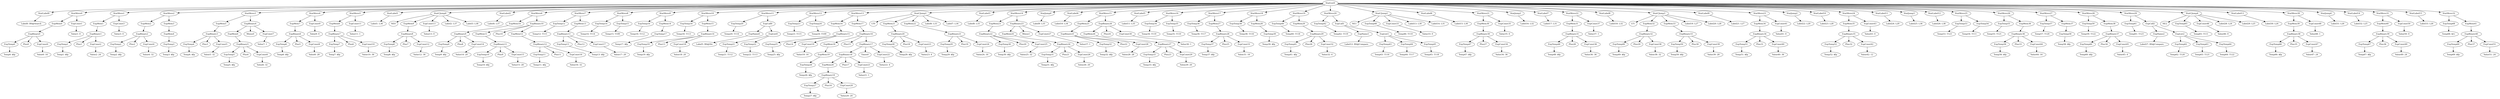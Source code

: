 digraph {
	ordering = out;
	ExpTemp68 -> "Temp68: $rv";
	ExpConst50 -> "Value50: 0";
	StatMove31 -> ExpMem40;
	StatMove31 -> ExpConst50;
	ExpMem40 -> ExpBinary39;
	ExpBinary39 -> ExpTemp67;
	ExpBinary39 -> Plus36;
	ExpBinary39 -> ExpConst49;
	StatLabel14 -> "Label32: L25";
	ExpConst48 -> "Value48: 1";
	ExpBinary40 -> ExpTemp69;
	ExpBinary40 -> Plus37;
	ExpBinary40 -> ExpConst51;
	StatMove30 -> ExpMem39;
	StatMove30 -> ExpConst48;
	ExpMem39 -> ExpBinary38;
	ExpConst47 -> "Value47: 24";
	ExpBinary38 -> ExpTemp66;
	ExpBinary38 -> Plus35;
	ExpBinary38 -> ExpConst47;
	ExpTemp66 -> "Temp66: $fp";
	StatLabel13 -> "Label30: L24";
	ExpConst46 -> "Value46: 0";
	ExpTemp65 -> "Temp65: T111";
	ExpTemp63 -> "Temp63: T121";
	ExpList2 -> ExpTemp62;
	ExpList2 -> ExpTemp63;
	ExpList2 -> ExpTemp64;
	ExpTemp62 -> "Temp62: T120";
	ExpName2 -> "Label27: BS@Compare";
	StatMove29 -> ExpTemp61;
	StatMove29 -> ExpCall2;
	ExpMem38 -> ExpBinary37;
	ExpBinary37 -> ExpTemp60;
	ExpBinary37 -> Plus34;
	ExpBinary37 -> ExpConst45;
	StatMove28 -> ExpTemp59;
	StatMove28 -> ExpMem38;
	ExpTemp59 -> "Temp59: T122";
	ExpMem37 -> ExpTemp58;
	ExpMem36 -> ExpBinary36;
	ExpConst44 -> "Value44: 16";
	ExpBinary36 -> ExpTemp56;
	ExpBinary36 -> Plus33;
	ExpBinary36 -> ExpConst44;
	ExpTemp56 -> "Temp56: $fp";
	ExpTemp54 -> "Temp54: T111";
	StatMove25 -> ExpTemp53;
	StatMove25 -> ExpTemp54;
	StatJump3 -> "Label25: L36";
	StatLabel11 -> "Label24: L29";
	ExpConst43 -> "Value43: 0";
	StatMove24 -> ExpMem35;
	StatMove24 -> ExpConst43;
	ExpMem35 -> ExpBinary35;
	ExpBinary35 -> ExpTemp52;
	ExpBinary35 -> Plus32;
	ExpBinary35 -> ExpConst42;
	ExpTemp52 -> "Temp52: $fp";
	StatLabel10 -> "Label23: L28";
	ExpMem34 -> ExpBinary34;
	ExpConst40 -> "Value40: 36";
	ExpBinary34 -> ExpTemp51;
	ExpBinary34 -> Plus31;
	ExpBinary34 -> ExpConst40;
	ExpMem41 -> ExpBinary40;
	StatJump2 -> "Label22: L29";
	ExpTemp51 -> "Temp51: $fp";
	ExpMem33 -> ExpBinary33;
	ExpConst39 -> "Value39: 28";
	ExpBinary33 -> ExpTemp50;
	ExpBinary33 -> Plus30;
	ExpBinary33 -> ExpConst39;
	ExpTemp50 -> "Temp50: $fp";
	ExpTemp60 -> "Temp60: $fp";
	ExpMem32 -> ExpBinary32;
	ExpConst38 -> "Value38: 32";
	ExpCall0 -> ExpName0;
	ExpCall0 -> ExpList0;
	StatMove26 -> ExpTemp55;
	StatMove26 -> ExpMem36;
	ExpMem11 -> ExpBinary11;
	ExpConst37 -> "Value37: 1";
	ExpTemp20 -> "Temp20: T114";
	ExpName0 -> "Label5: BS@Div";
	ExpConst8 -> "Value8: 28";
	StatLabel9 -> "Label21: L27";
	ExpBinary29 -> ExpTemp41;
	ExpBinary29 -> Plus26;
	ExpBinary29 -> ExpConst32;
	ExpTemp23 -> "Temp23: T115";
	ExpConst51 -> "Value51: 24";
	ExpTemp15 -> "Temp15: T109";
	StatMove12 -> ExpTemp23;
	StatMove12 -> ExpTemp24;
	ExpConst19 -> "Value19: 16";
	ExpBinary13 -> ExpTemp13;
	ExpBinary13 -> Plus12;
	ExpBinary13 -> ExpConst17;
	ExpMem12 -> ExpBinary12;
	ExpTemp11 -> "Temp11: $fp";
	ExpBinary10 -> ExpMem11;
	ExpBinary10 -> Plus10;
	ExpBinary10 -> ExpMem12;
	ExpTemp48 -> "Temp48: $fp";
	ExpTemp10 -> "Temp10: $fp";
	StatJump4 -> "Label31: L26";
	ExpMem10 -> ExpBinary9;
	ExpConst30 -> "Value30: 1";
	ExpBinary30 -> ExpTemp47;
	ExpBinary30 -> Plus27;
	ExpBinary30 -> ExpConst34;
	ExpTemp9 -> "Temp9: $fp";
	StatLabel2 -> "Label4: L37";
	StatMove5 -> ExpMem8;
	StatMove5 -> ExpConst11;
	ExpConst14 -> "Value14: 20";
	ExpConst9 -> "Value9: 0";
	StatMove9 -> ExpTemp16;
	StatMove9 -> ExpMem14;
	StatMove4 -> ExpMem7;
	StatMove4 -> ExpConst9;
	ExpTemp13 -> "Temp13: $fp";
	ExpConst35 -> "Value35: 0";
	StatCJump0 -> NE0;
	StatCJump0 -> ExpMem9;
	StatCJump0 -> ExpConst13;
	StatCJump0 -> "Label2: L37";
	StatCJump0 -> "Label3: L38";
	StatMove10 -> ExpTemp18;
	StatMove10 -> ExpMem15;
	ExpMem4 -> ExpTemp3;
	ExpBinary11 -> ExpTemp10;
	ExpBinary11 -> Plus9;
	ExpBinary11 -> ExpConst15;
	StatLabel12 -> "Label26: L38";
	ExpBinary0 -> ExpTemp0;
	ExpBinary0 -> Plus0;
	ExpBinary0 -> ExpConst0;
	ExpMem14 -> ExpTemp17;
	ExpBinary32 -> ExpTemp49;
	ExpBinary32 -> Plus29;
	ExpBinary32 -> ExpConst38;
	ExpBinary23 -> ExpMem24;
	ExpBinary23 -> Minus1;
	ExpBinary23 -> ExpConst27;
	StatMove16 -> ExpTemp34;
	StatMove16 -> ExpTemp35;
	StatList0 -> StatLabel0;
	StatList0 -> StatMove0;
	StatList0 -> StatMove1;
	StatList0 -> StatMove2;
	StatList0 -> StatMove3;
	StatList0 -> StatMove4;
	StatList0 -> StatMove5;
	StatList0 -> StatLabel1;
	StatList0 -> StatCJump0;
	StatList0 -> StatLabel2;
	StatList0 -> StatMove6;
	StatList0 -> StatMove7;
	StatList0 -> StatMove8;
	StatList0 -> StatMove9;
	StatList0 -> StatMove10;
	StatList0 -> StatMove11;
	StatList0 -> StatMove12;
	StatList0 -> StatMove13;
	StatList0 -> StatCJump1;
	StatList0 -> StatLabel3;
	StatList0 -> StatMove14;
	StatList0 -> StatJump0;
	StatList0 -> StatLabel4;
	StatList0 -> StatMove15;
	StatList0 -> StatLabel5;
	StatList0 -> StatMove16;
	StatList0 -> StatMove17;
	StatList0 -> StatMove18;
	StatList0 -> StatMove19;
	StatList0 -> StatMove20;
	StatList0 -> StatCJump2;
	StatList0 -> StatLabel6;
	StatList0 -> StatMove21;
	StatList0 -> StatJump1;
	StatList0 -> StatLabel7;
	StatList0 -> StatMove22;
	StatList0 -> StatLabel8;
	StatList0 -> StatCJump3;
	StatList0 -> StatLabel9;
	StatList0 -> StatMove23;
	StatList0 -> StatJump2;
	StatList0 -> StatLabel10;
	StatList0 -> StatMove24;
	StatList0 -> StatLabel11;
	StatList0 -> StatJump3;
	StatList0 -> StatLabel12;
	StatList0 -> StatMove25;
	StatList0 -> StatMove26;
	StatList0 -> StatMove27;
	StatList0 -> StatMove28;
	StatList0 -> StatMove29;
	StatList0 -> StatCJump4;
	StatList0 -> StatLabel13;
	StatList0 -> StatMove30;
	StatList0 -> StatJump4;
	StatList0 -> StatLabel14;
	StatList0 -> StatMove31;
	StatList0 -> StatLabel15;
	StatList0 -> StatMove32;
	ExpMem8 -> ExpBinary7;
	ExpTemp53 -> "Temp53: T123";
	ExpTemp19 -> "Temp19: $fp";
	ExpTemp2 -> "Temp2: $fp";
	ExpTemp17 -> "Temp17: $fp";
	ExpConst3 -> "Value3: 0";
	ExpTemp21 -> "Temp21: T112";
	ExpConst7 -> "Value7: 1";
	ExpBinary14 -> ExpTemp19;
	ExpBinary14 -> Plus13;
	ExpBinary14 -> ExpConst18;
	StatMove0 -> ExpMem0;
	StatMove0 -> ExpConst1;
	ExpTemp12 -> "Temp12: T115";
	ExpTemp14 -> "Temp14: T114";
	StatLabel6 -> "Label15: L30";
	ExpMem2 -> ExpBinary2;
	ExpBinary22 -> ExpTemp30;
	ExpBinary22 -> Plus20;
	ExpBinary22 -> ExpConst25;
	ExpTemp33 -> "Temp33: $fp";
	StatLabel1 -> "Label1: L36";
	ExpConst15 -> "Value15: 28";
	StatLabel3 -> "Label8: L33";
	StatMove15 -> ExpMem25;
	StatMove15 -> ExpBinary26;
	StatCJump4 -> NE2;
	StatCJump4 -> ExpTemp65;
	StatCJump4 -> ExpConst46;
	StatCJump4 -> "Label28: L24";
	StatCJump4 -> "Label29: L25";
	ExpMem13 -> ExpBinary13;
	ExpBinary27 -> ExpTemp33;
	ExpBinary27 -> Plus23;
	ExpBinary27 -> ExpConst29;
	StatMove1 -> ExpMem1;
	StatMove1 -> ExpConst3;
	ExpConst41 -> "Value41: 0";
	ExpConst1 -> "Value1: 0";
	StatLabel15 -> "Label33: L26";
	ExpTemp45 -> "Temp45: T118";
	ExpMem3 -> ExpMem4;
	ExpTemp16 -> "Temp16: T112";
	StatCJump2 -> NE1;
	StatCJump2 -> ExpTemp46;
	StatCJump2 -> ExpConst33;
	StatCJump2 -> "Label13: L30";
	StatCJump2 -> "Label14: L31";
	ExpBinary6 -> ExpTemp6;
	ExpBinary6 -> Plus5;
	ExpBinary6 -> ExpConst8;
	ExpBinary2 -> ExpTemp2;
	ExpBinary2 -> Plus2;
	ExpBinary2 -> ExpConst4;
	ExpMem16 -> ExpBinary15;
	ExpConst17 -> "Value17: 20";
	ExpBinary1 -> ExpTemp1;
	ExpBinary1 -> Plus1;
	ExpBinary1 -> ExpConst2;
	ExpConst10 -> "Value10: 36";
	ExpTemp1 -> "Temp1: $fp";
	ExpBinary4 -> ExpMem6;
	ExpBinary4 -> Minus0;
	ExpBinary4 -> ExpConst7;
	StatMove23 -> ExpMem34;
	StatMove23 -> ExpConst41;
	ExpTemp35 -> "Temp35: T110";
	ExpList1 -> ExpTemp43;
	ExpList1 -> ExpTemp44;
	ExpList1 -> ExpTemp45;
	ExpTemp57 -> "Temp57: T120";
	ExpTemp5 -> "Temp5: $fp";
	ExpBinary17 -> ExpBinary18;
	ExpBinary17 -> Times0;
	ExpBinary17 -> ExpConst22;
	ExpConst12 -> "Value12: 36";
	ExpTemp8 -> "Temp8: $fp";
	ExpMem15 -> ExpBinary14;
	ExpConst32 -> "Value32: 4";
	ExpTemp4 -> "Temp4: $fp";
	StatLabel5 -> "Label11: L35";
	ExpTemp61 -> "Temp61: T123";
	StatMove19 -> ExpTemp40;
	StatMove19 -> ExpMem29;
	ExpTemp0 -> "Temp0: $fp";
	StatMove7 -> ExpTemp12;
	StatMove7 -> ExpMem13;
	ExpTemp7 -> "Temp7: $fp";
	ExpCall2 -> ExpName2;
	ExpCall2 -> ExpList2;
	ExpConst2 -> "Value2: 24";
	ExpConst18 -> "Value18: 20";
	ExpConst26 -> "Value26: 20";
	ExpBinary8 -> ExpTemp8;
	ExpBinary8 -> Plus7;
	ExpBinary8 -> ExpConst12;
	ExpConst5 -> "Value5: 32";
	ExpConst23 -> "Value23: 4";
	ExpMem21 -> ExpBinary20;
	ExpTemp39 -> "Temp39: $fp";
	StatMove27 -> ExpTemp57;
	StatMove27 -> ExpMem37;
	ExpTemp22 -> "Temp22: T113";
	StatMove3 -> ExpMem5;
	StatMove3 -> ExpBinary4;
	StatLabel0 -> "Label0: BS@Search";
	ExpConst24 -> "Value24: 16";
	ExpTemp58 -> "Temp58: $fp";
	ExpMem1 -> ExpBinary1;
	ExpConst31 -> "Value31: 16";
	ExpMem9 -> ExpBinary8;
	ExpConst6 -> "Value6: 32";
	ExpTemp31 -> "Temp31: $fp";
	ExpTemp24 -> "Temp24: T109";
	ExpConst29 -> "Value29: 20";
	ExpConst16 -> "Value16: 32";
	ExpMem6 -> ExpBinary5;
	ExpConst0 -> "Value0: 16";
	ExpBinary12 -> ExpTemp11;
	ExpBinary12 -> Plus11;
	ExpBinary12 -> ExpConst16;
	StatMove6 -> ExpMem10;
	StatMove6 -> ExpBinary10;
	StatMove32 -> ExpTemp68;
	StatMove32 -> ExpMem41;
	StatMove22 -> ExpMem31;
	StatMove22 -> ExpConst37;
	ExpConst4 -> "Value4: 32";
	ExpBinary28 -> ExpTemp37;
	ExpBinary28 -> Plus25;
	ExpBinary28 -> ExpConst31;
	ExpBinary7 -> ExpTemp7;
	ExpBinary7 -> Plus6;
	ExpBinary7 -> ExpConst10;
	ExpBinary5 -> ExpTemp5;
	ExpBinary5 -> Plus4;
	ExpBinary5 -> ExpConst6;
	ExpTemp43 -> "Temp43: T116";
	ExpTemp25 -> "Temp25: $fp";
	ExpMem29 -> ExpBinary29;
	ExpBinary15 -> ExpTemp25;
	ExpBinary15 -> Plus14;
	ExpBinary15 -> ExpConst19;
	ExpConst11 -> "Value11: 1";
	ExpTemp47 -> "Temp47: $fp";
	StatMove13 -> ExpMem16;
	StatMove13 -> ExpMem17;
	ExpTemp26 -> "Temp26: $fp";
	ExpTemp41 -> "Temp41: $fp";
	ExpMem18 -> ExpMem19;
	ExpBinary16 -> ExpMem18;
	ExpBinary16 -> Plus15;
	ExpBinary16 -> ExpBinary17;
	ExpTemp18 -> "Temp18: T113";
	ExpConst28 -> "Value28: 28";
	ExpConst49 -> "Value49: 24";
	ExpTemp27 -> "Temp27: $fp";
	ExpBinary19 -> ExpTemp27;
	ExpBinary19 -> Plus16;
	ExpBinary19 -> ExpConst20;
	StatMove2 -> ExpMem2;
	StatMove2 -> ExpMem3;
	ExpMem28 -> ExpTemp39;
	ExpConst20 -> "Value20: 20";
	ExpMem20 -> ExpBinary19;
	ExpList0 -> ExpTemp21;
	ExpList0 -> ExpTemp22;
	ExpConst22 -> "Value22: 4";
	ExpTemp67 -> "Temp67: $fp";
	ExpConst45 -> "Value45: 4";
	ExpBinary3 -> ExpTemp4;
	ExpBinary3 -> Plus3;
	ExpBinary3 -> ExpConst5;
	ExpTemp40 -> "Temp40: T118";
	ExpMem17 -> ExpBinary16;
	ExpConst25 -> "Value25: 32";
	ExpTemp28 -> "Temp28: $fp";
	StatMove8 -> ExpTemp14;
	StatMove8 -> ExpTemp15;
	ExpBinary20 -> ExpTemp28;
	ExpBinary20 -> Plus18;
	ExpBinary20 -> ExpConst23;
	ExpTemp29 -> "Temp29: $fp";
	ExpBinary9 -> ExpTemp9;
	ExpBinary9 -> Plus8;
	ExpBinary9 -> ExpConst14;
	ExpBinary24 -> ExpTemp31;
	ExpBinary24 -> Plus21;
	ExpBinary24 -> ExpConst26;
	ExpMem5 -> ExpBinary3;
	ExpMem22 -> ExpBinary21;
	ExpTemp30 -> "Temp30: $fp";
	StatMove14 -> ExpMem23;
	StatMove14 -> ExpBinary23;
	ExpTemp64 -> "Temp64: T122";
	ExpMem24 -> ExpBinary24;
	ExpName1 -> "Label12: BS@Compare";
	ExpConst27 -> "Value27: 1";
	StatJump0 -> "Label9: L35";
	StatMove11 -> ExpTemp20;
	StatMove11 -> ExpCall0;
	ExpTemp44 -> "Temp44: T117";
	StatLabel4 -> "Label10: L34";
	ExpTemp32 -> "Temp32: $fp";
	ExpMem23 -> ExpBinary22;
	ExpBinary25 -> ExpTemp32;
	ExpBinary25 -> Plus22;
	ExpBinary25 -> ExpConst28;
	ExpMem25 -> ExpBinary25;
	ExpMem26 -> ExpBinary27;
	ExpBinary26 -> ExpMem26;
	ExpBinary26 -> Plus24;
	ExpBinary26 -> ExpConst30;
	ExpConst13 -> "Value13: 0";
	ExpMem7 -> ExpBinary6;
	ExpTemp46 -> "Temp46: T110";
	ExpTemp55 -> "Temp55: T121";
	ExpBinary21 -> ExpTemp29;
	ExpBinary21 -> Plus19;
	ExpBinary21 -> ExpConst24;
	StatCJump3 -> LT1;
	StatCJump3 -> ExpMem32;
	StatCJump3 -> ExpMem33;
	StatCJump3 -> "Label19: L27";
	StatCJump3 -> "Label20: L28";
	StatLabel7 -> "Label17: L31";
	ExpTemp34 -> "Temp34: T119";
	ExpMem0 -> ExpBinary0;
	ExpTemp36 -> "Temp36: T117";
	ExpConst42 -> "Value42: 12";
	StatMove17 -> ExpTemp36;
	StatMove17 -> ExpMem27;
	ExpTemp69 -> "Temp69: $fp";
	ExpTemp37 -> "Temp37: $fp";
	ExpBinary31 -> ExpTemp48;
	ExpBinary31 -> Plus28;
	ExpBinary31 -> ExpConst36;
	ExpTemp38 -> "Temp38: T116";
	StatMove18 -> ExpTemp38;
	StatMove18 -> ExpMem28;
	ExpTemp42 -> "Temp42: T119";
	StatMove20 -> ExpTemp42;
	StatMove20 -> ExpCall1;
	ExpMem19 -> ExpTemp26;
	ExpCall1 -> ExpName1;
	ExpCall1 -> ExpList1;
	ExpTemp49 -> "Temp49: $fp";
	ExpConst21 -> "Value21: 1";
	ExpConst33 -> "Value33: 0";
	StatCJump1 -> LT0;
	StatCJump1 -> ExpMem21;
	StatCJump1 -> ExpMem22;
	StatCJump1 -> "Label6: L33";
	StatCJump1 -> "Label7: L34";
	ExpConst34 -> "Value34: 36";
	ExpMem30 -> ExpBinary30;
	ExpMem27 -> ExpBinary28;
	StatMove21 -> ExpMem30;
	StatMove21 -> ExpConst35;
	StatJump1 -> "Label16: L32";
	ExpConst36 -> "Value36: 36";
	ExpMem31 -> ExpBinary31;
	ExpTemp3 -> "Temp3: $fp";
	ExpTemp6 -> "Temp6: $fp";
	ExpBinary18 -> ExpMem20;
	ExpBinary18 -> Plus17;
	ExpBinary18 -> ExpConst21;
	StatLabel8 -> "Label18: L32";
}

